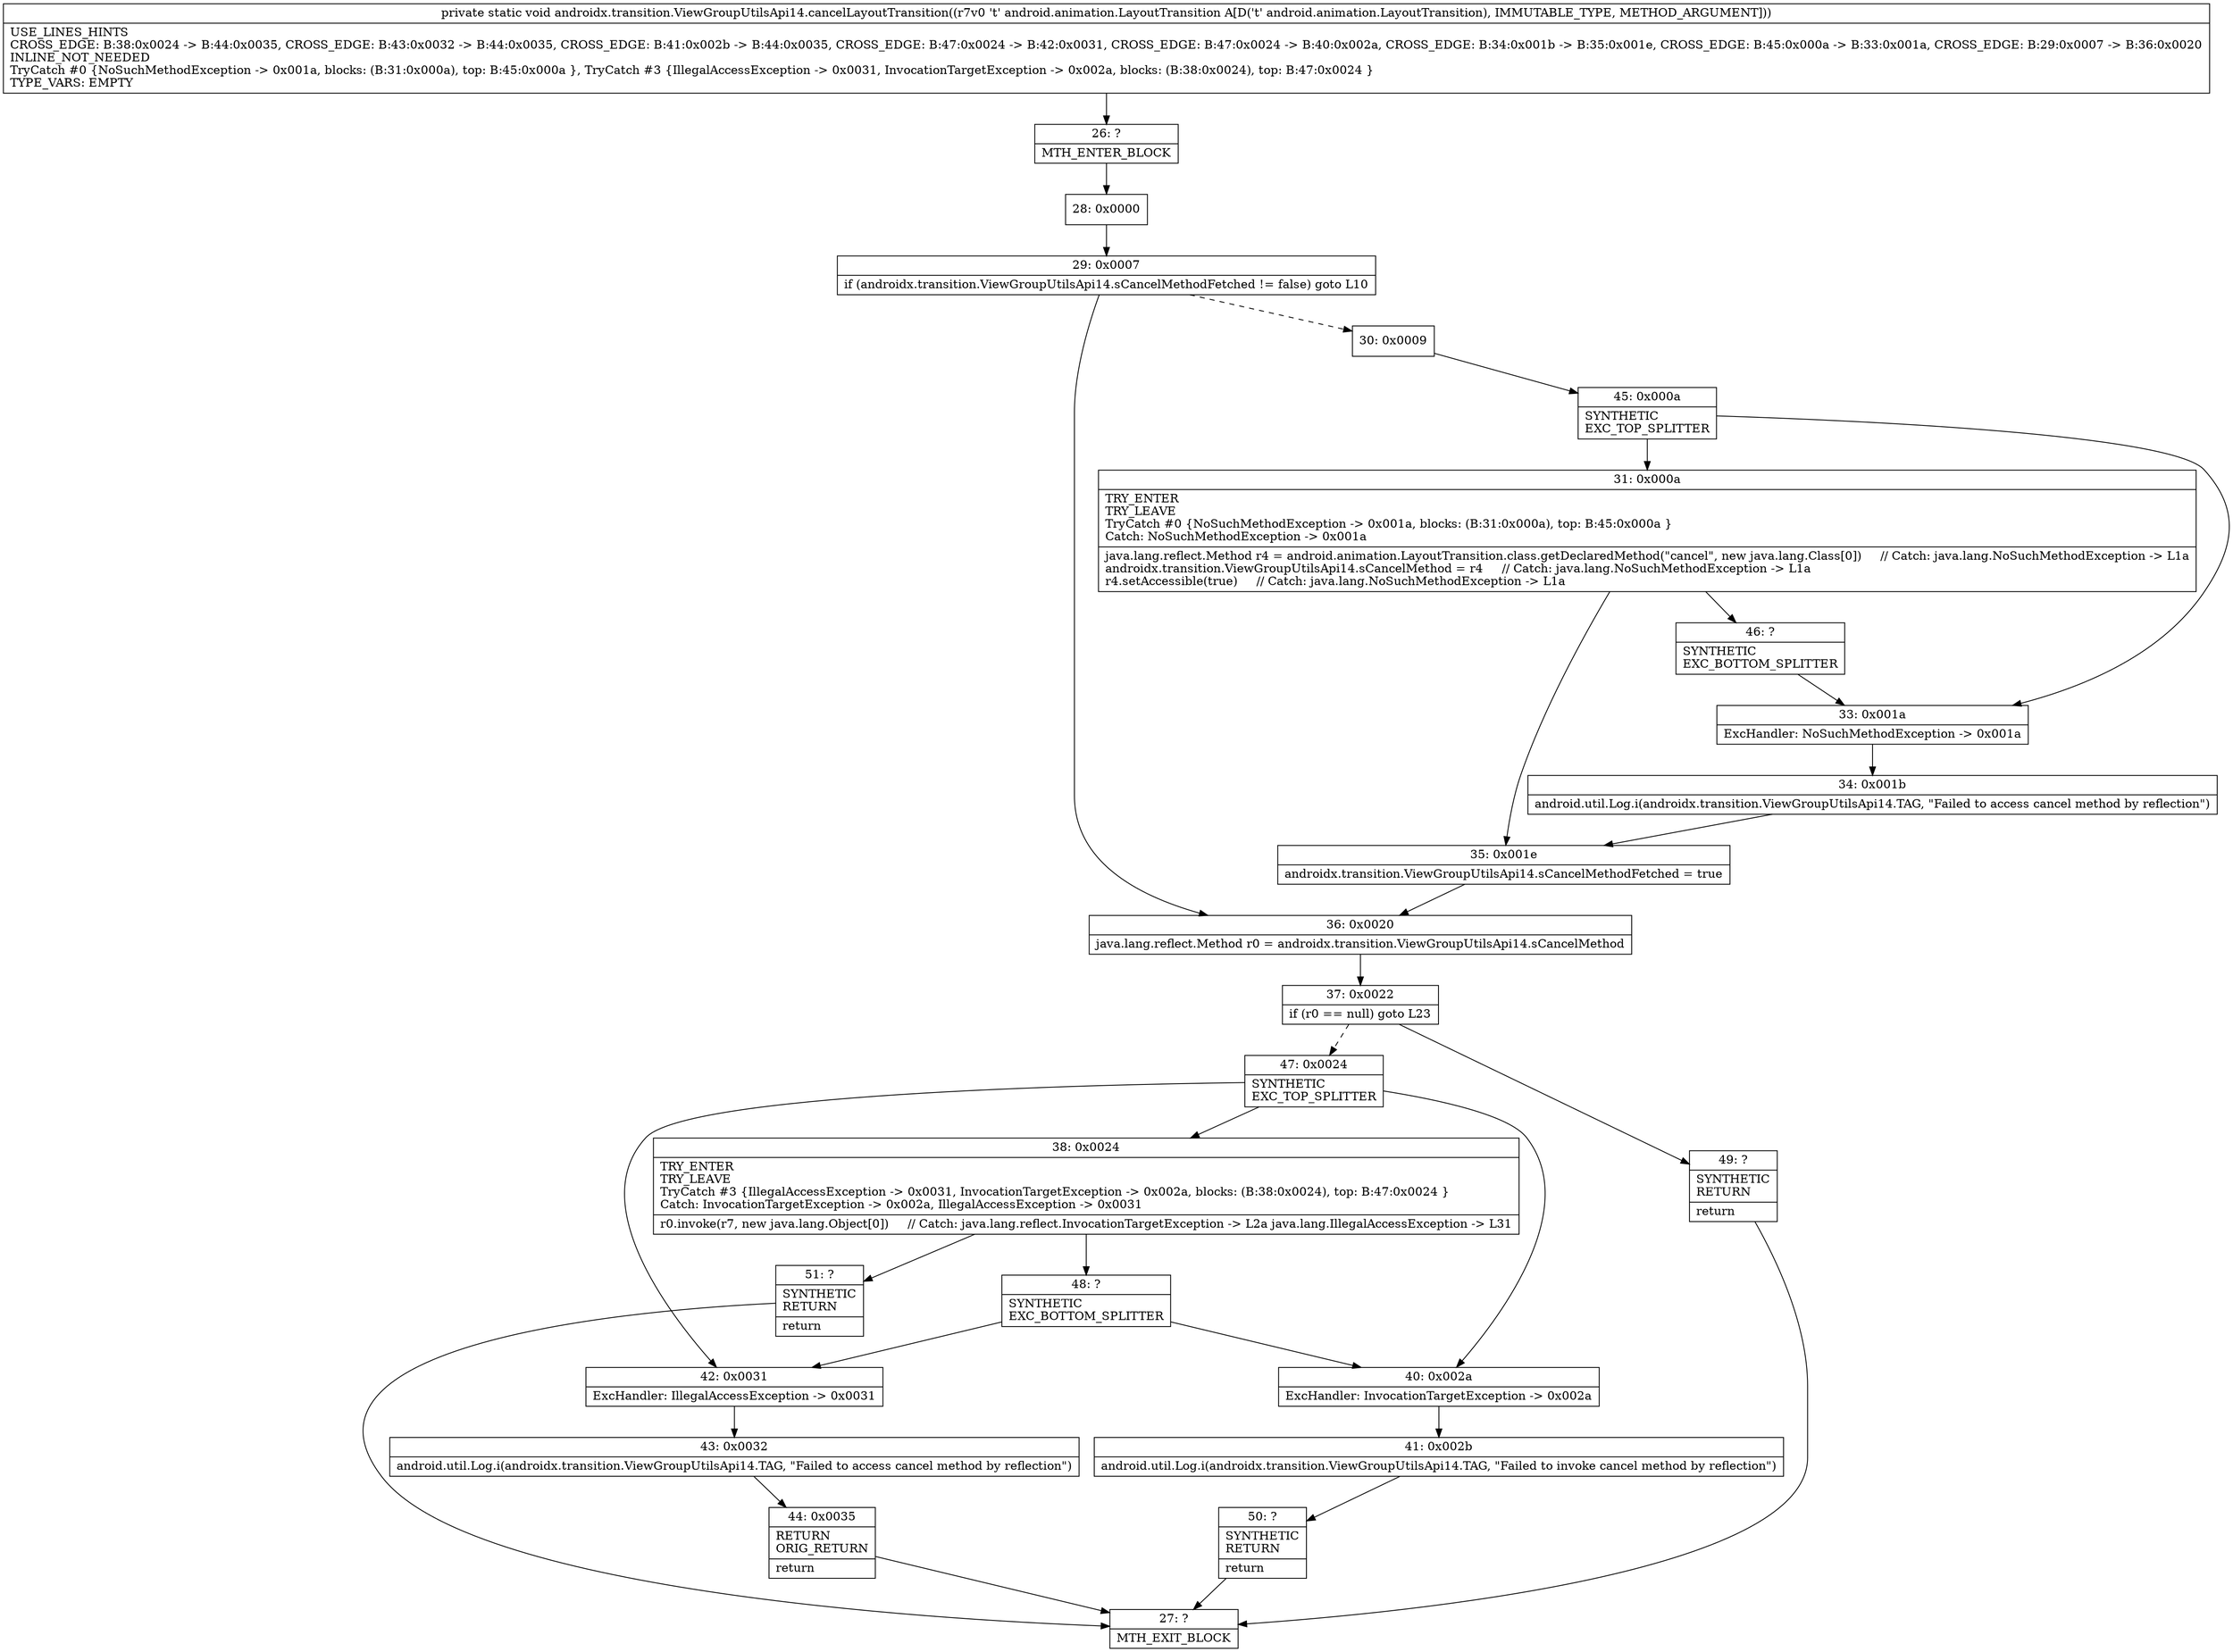 digraph "CFG forandroidx.transition.ViewGroupUtilsApi14.cancelLayoutTransition(Landroid\/animation\/LayoutTransition;)V" {
Node_26 [shape=record,label="{26\:\ ?|MTH_ENTER_BLOCK\l}"];
Node_28 [shape=record,label="{28\:\ 0x0000}"];
Node_29 [shape=record,label="{29\:\ 0x0007|if (androidx.transition.ViewGroupUtilsApi14.sCancelMethodFetched != false) goto L10\l}"];
Node_30 [shape=record,label="{30\:\ 0x0009}"];
Node_45 [shape=record,label="{45\:\ 0x000a|SYNTHETIC\lEXC_TOP_SPLITTER\l}"];
Node_31 [shape=record,label="{31\:\ 0x000a|TRY_ENTER\lTRY_LEAVE\lTryCatch #0 \{NoSuchMethodException \-\> 0x001a, blocks: (B:31:0x000a), top: B:45:0x000a \}\lCatch: NoSuchMethodException \-\> 0x001a\l|java.lang.reflect.Method r4 = android.animation.LayoutTransition.class.getDeclaredMethod(\"cancel\", new java.lang.Class[0])     \/\/ Catch: java.lang.NoSuchMethodException \-\> L1a\landroidx.transition.ViewGroupUtilsApi14.sCancelMethod = r4     \/\/ Catch: java.lang.NoSuchMethodException \-\> L1a\lr4.setAccessible(true)     \/\/ Catch: java.lang.NoSuchMethodException \-\> L1a\l}"];
Node_35 [shape=record,label="{35\:\ 0x001e|androidx.transition.ViewGroupUtilsApi14.sCancelMethodFetched = true\l}"];
Node_46 [shape=record,label="{46\:\ ?|SYNTHETIC\lEXC_BOTTOM_SPLITTER\l}"];
Node_33 [shape=record,label="{33\:\ 0x001a|ExcHandler: NoSuchMethodException \-\> 0x001a\l}"];
Node_34 [shape=record,label="{34\:\ 0x001b|android.util.Log.i(androidx.transition.ViewGroupUtilsApi14.TAG, \"Failed to access cancel method by reflection\")\l}"];
Node_36 [shape=record,label="{36\:\ 0x0020|java.lang.reflect.Method r0 = androidx.transition.ViewGroupUtilsApi14.sCancelMethod\l}"];
Node_37 [shape=record,label="{37\:\ 0x0022|if (r0 == null) goto L23\l}"];
Node_47 [shape=record,label="{47\:\ 0x0024|SYNTHETIC\lEXC_TOP_SPLITTER\l}"];
Node_38 [shape=record,label="{38\:\ 0x0024|TRY_ENTER\lTRY_LEAVE\lTryCatch #3 \{IllegalAccessException \-\> 0x0031, InvocationTargetException \-\> 0x002a, blocks: (B:38:0x0024), top: B:47:0x0024 \}\lCatch: InvocationTargetException \-\> 0x002a, IllegalAccessException \-\> 0x0031\l|r0.invoke(r7, new java.lang.Object[0])     \/\/ Catch: java.lang.reflect.InvocationTargetException \-\> L2a java.lang.IllegalAccessException \-\> L31\l}"];
Node_48 [shape=record,label="{48\:\ ?|SYNTHETIC\lEXC_BOTTOM_SPLITTER\l}"];
Node_51 [shape=record,label="{51\:\ ?|SYNTHETIC\lRETURN\l|return\l}"];
Node_27 [shape=record,label="{27\:\ ?|MTH_EXIT_BLOCK\l}"];
Node_42 [shape=record,label="{42\:\ 0x0031|ExcHandler: IllegalAccessException \-\> 0x0031\l}"];
Node_43 [shape=record,label="{43\:\ 0x0032|android.util.Log.i(androidx.transition.ViewGroupUtilsApi14.TAG, \"Failed to access cancel method by reflection\")\l}"];
Node_44 [shape=record,label="{44\:\ 0x0035|RETURN\lORIG_RETURN\l|return\l}"];
Node_40 [shape=record,label="{40\:\ 0x002a|ExcHandler: InvocationTargetException \-\> 0x002a\l}"];
Node_41 [shape=record,label="{41\:\ 0x002b|android.util.Log.i(androidx.transition.ViewGroupUtilsApi14.TAG, \"Failed to invoke cancel method by reflection\")\l}"];
Node_50 [shape=record,label="{50\:\ ?|SYNTHETIC\lRETURN\l|return\l}"];
Node_49 [shape=record,label="{49\:\ ?|SYNTHETIC\lRETURN\l|return\l}"];
MethodNode[shape=record,label="{private static void androidx.transition.ViewGroupUtilsApi14.cancelLayoutTransition((r7v0 't' android.animation.LayoutTransition A[D('t' android.animation.LayoutTransition), IMMUTABLE_TYPE, METHOD_ARGUMENT]))  | USE_LINES_HINTS\lCROSS_EDGE: B:38:0x0024 \-\> B:44:0x0035, CROSS_EDGE: B:43:0x0032 \-\> B:44:0x0035, CROSS_EDGE: B:41:0x002b \-\> B:44:0x0035, CROSS_EDGE: B:47:0x0024 \-\> B:42:0x0031, CROSS_EDGE: B:47:0x0024 \-\> B:40:0x002a, CROSS_EDGE: B:34:0x001b \-\> B:35:0x001e, CROSS_EDGE: B:45:0x000a \-\> B:33:0x001a, CROSS_EDGE: B:29:0x0007 \-\> B:36:0x0020\lINLINE_NOT_NEEDED\lTryCatch #0 \{NoSuchMethodException \-\> 0x001a, blocks: (B:31:0x000a), top: B:45:0x000a \}, TryCatch #3 \{IllegalAccessException \-\> 0x0031, InvocationTargetException \-\> 0x002a, blocks: (B:38:0x0024), top: B:47:0x0024 \}\lTYPE_VARS: EMPTY\l}"];
MethodNode -> Node_26;Node_26 -> Node_28;
Node_28 -> Node_29;
Node_29 -> Node_30[style=dashed];
Node_29 -> Node_36;
Node_30 -> Node_45;
Node_45 -> Node_31;
Node_45 -> Node_33;
Node_31 -> Node_35;
Node_31 -> Node_46;
Node_35 -> Node_36;
Node_46 -> Node_33;
Node_33 -> Node_34;
Node_34 -> Node_35;
Node_36 -> Node_37;
Node_37 -> Node_47[style=dashed];
Node_37 -> Node_49;
Node_47 -> Node_38;
Node_47 -> Node_42;
Node_47 -> Node_40;
Node_38 -> Node_48;
Node_38 -> Node_51;
Node_48 -> Node_42;
Node_48 -> Node_40;
Node_51 -> Node_27;
Node_42 -> Node_43;
Node_43 -> Node_44;
Node_44 -> Node_27;
Node_40 -> Node_41;
Node_41 -> Node_50;
Node_50 -> Node_27;
Node_49 -> Node_27;
}

